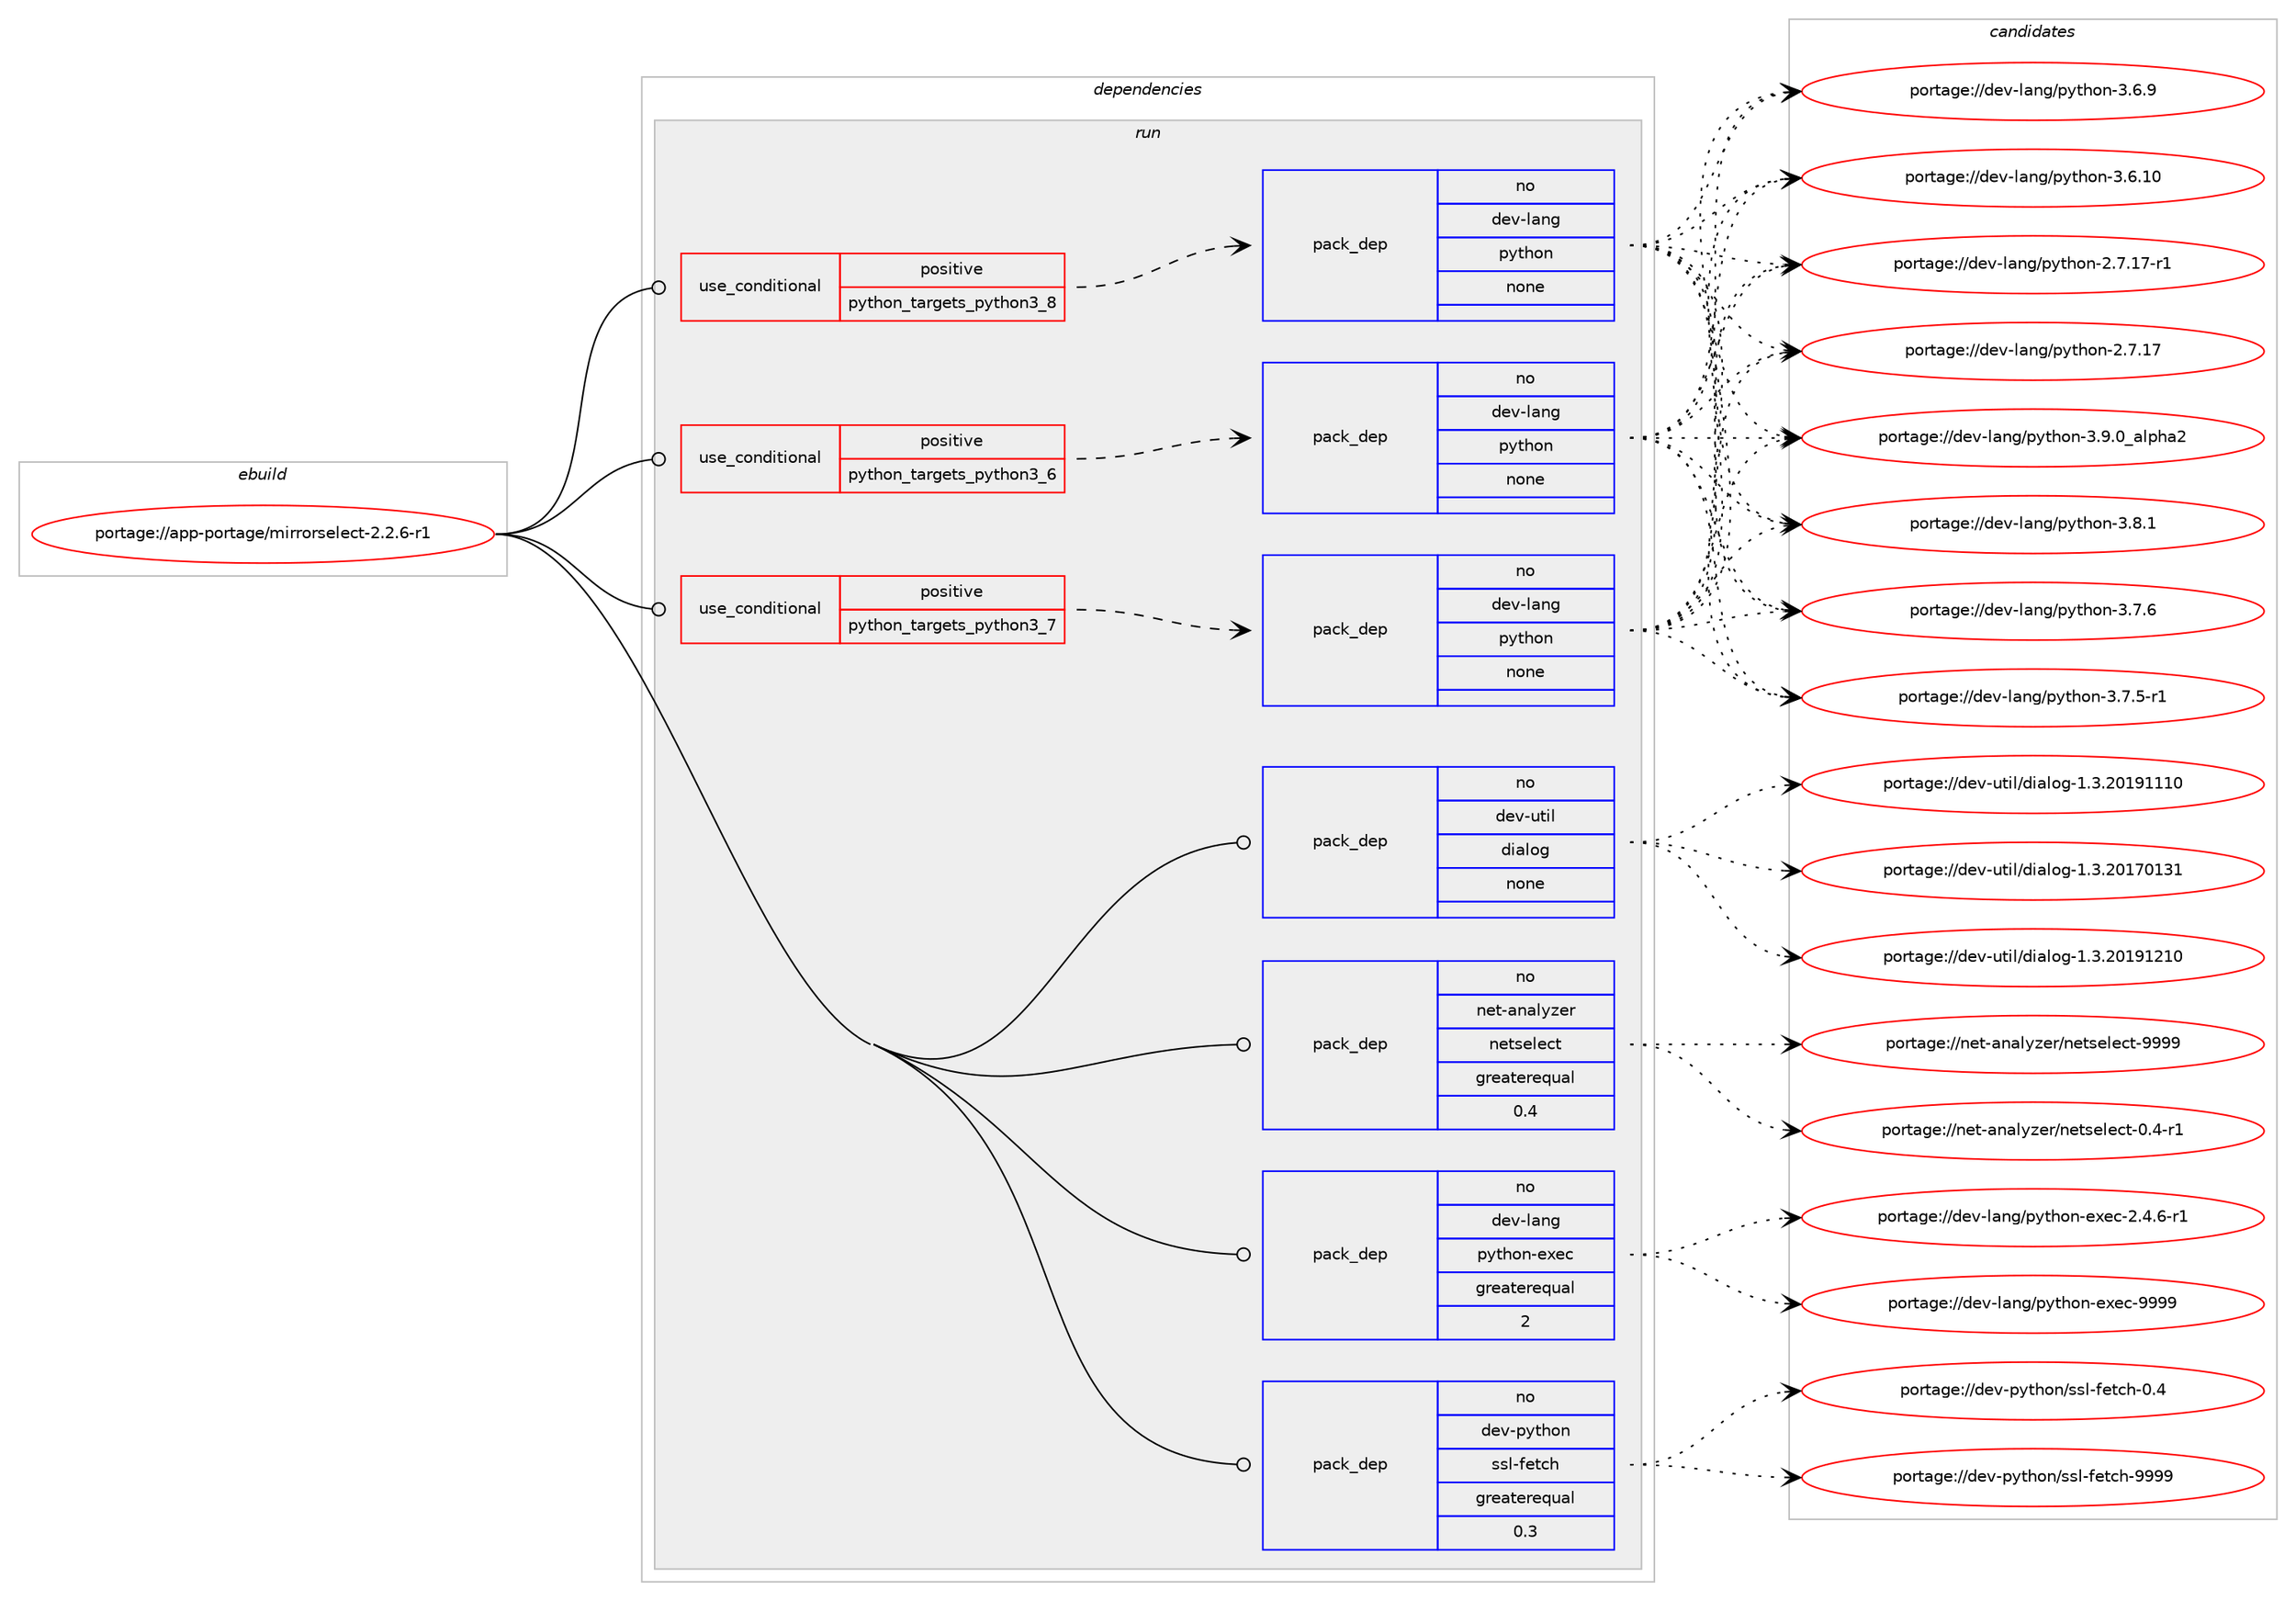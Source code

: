 digraph prolog {

# *************
# Graph options
# *************

newrank=true;
concentrate=true;
compound=true;
graph [rankdir=LR,fontname=Helvetica,fontsize=10,ranksep=1.5];#, ranksep=2.5, nodesep=0.2];
edge  [arrowhead=vee];
node  [fontname=Helvetica,fontsize=10];

# **********
# The ebuild
# **********

subgraph cluster_leftcol {
color=gray;
label=<<i>ebuild</i>>;
id [label="portage://app-portage/mirrorselect-2.2.6-r1", color=red, width=4, href="../app-portage/mirrorselect-2.2.6-r1.svg"];
}

# ****************
# The dependencies
# ****************

subgraph cluster_midcol {
color=gray;
label=<<i>dependencies</i>>;
subgraph cluster_compile {
fillcolor="#eeeeee";
style=filled;
label=<<i>compile</i>>;
}
subgraph cluster_compileandrun {
fillcolor="#eeeeee";
style=filled;
label=<<i>compile and run</i>>;
}
subgraph cluster_run {
fillcolor="#eeeeee";
style=filled;
label=<<i>run</i>>;
subgraph cond141108 {
dependency601311 [label=<<TABLE BORDER="0" CELLBORDER="1" CELLSPACING="0" CELLPADDING="4"><TR><TD ROWSPAN="3" CELLPADDING="10">use_conditional</TD></TR><TR><TD>positive</TD></TR><TR><TD>python_targets_python3_6</TD></TR></TABLE>>, shape=none, color=red];
subgraph pack452170 {
dependency601312 [label=<<TABLE BORDER="0" CELLBORDER="1" CELLSPACING="0" CELLPADDING="4" WIDTH="220"><TR><TD ROWSPAN="6" CELLPADDING="30">pack_dep</TD></TR><TR><TD WIDTH="110">no</TD></TR><TR><TD>dev-lang</TD></TR><TR><TD>python</TD></TR><TR><TD>none</TD></TR><TR><TD></TD></TR></TABLE>>, shape=none, color=blue];
}
dependency601311:e -> dependency601312:w [weight=20,style="dashed",arrowhead="vee"];
}
id:e -> dependency601311:w [weight=20,style="solid",arrowhead="odot"];
subgraph cond141109 {
dependency601313 [label=<<TABLE BORDER="0" CELLBORDER="1" CELLSPACING="0" CELLPADDING="4"><TR><TD ROWSPAN="3" CELLPADDING="10">use_conditional</TD></TR><TR><TD>positive</TD></TR><TR><TD>python_targets_python3_7</TD></TR></TABLE>>, shape=none, color=red];
subgraph pack452171 {
dependency601314 [label=<<TABLE BORDER="0" CELLBORDER="1" CELLSPACING="0" CELLPADDING="4" WIDTH="220"><TR><TD ROWSPAN="6" CELLPADDING="30">pack_dep</TD></TR><TR><TD WIDTH="110">no</TD></TR><TR><TD>dev-lang</TD></TR><TR><TD>python</TD></TR><TR><TD>none</TD></TR><TR><TD></TD></TR></TABLE>>, shape=none, color=blue];
}
dependency601313:e -> dependency601314:w [weight=20,style="dashed",arrowhead="vee"];
}
id:e -> dependency601313:w [weight=20,style="solid",arrowhead="odot"];
subgraph cond141110 {
dependency601315 [label=<<TABLE BORDER="0" CELLBORDER="1" CELLSPACING="0" CELLPADDING="4"><TR><TD ROWSPAN="3" CELLPADDING="10">use_conditional</TD></TR><TR><TD>positive</TD></TR><TR><TD>python_targets_python3_8</TD></TR></TABLE>>, shape=none, color=red];
subgraph pack452172 {
dependency601316 [label=<<TABLE BORDER="0" CELLBORDER="1" CELLSPACING="0" CELLPADDING="4" WIDTH="220"><TR><TD ROWSPAN="6" CELLPADDING="30">pack_dep</TD></TR><TR><TD WIDTH="110">no</TD></TR><TR><TD>dev-lang</TD></TR><TR><TD>python</TD></TR><TR><TD>none</TD></TR><TR><TD></TD></TR></TABLE>>, shape=none, color=blue];
}
dependency601315:e -> dependency601316:w [weight=20,style="dashed",arrowhead="vee"];
}
id:e -> dependency601315:w [weight=20,style="solid",arrowhead="odot"];
subgraph pack452173 {
dependency601317 [label=<<TABLE BORDER="0" CELLBORDER="1" CELLSPACING="0" CELLPADDING="4" WIDTH="220"><TR><TD ROWSPAN="6" CELLPADDING="30">pack_dep</TD></TR><TR><TD WIDTH="110">no</TD></TR><TR><TD>dev-lang</TD></TR><TR><TD>python-exec</TD></TR><TR><TD>greaterequal</TD></TR><TR><TD>2</TD></TR></TABLE>>, shape=none, color=blue];
}
id:e -> dependency601317:w [weight=20,style="solid",arrowhead="odot"];
subgraph pack452174 {
dependency601318 [label=<<TABLE BORDER="0" CELLBORDER="1" CELLSPACING="0" CELLPADDING="4" WIDTH="220"><TR><TD ROWSPAN="6" CELLPADDING="30">pack_dep</TD></TR><TR><TD WIDTH="110">no</TD></TR><TR><TD>dev-python</TD></TR><TR><TD>ssl-fetch</TD></TR><TR><TD>greaterequal</TD></TR><TR><TD>0.3</TD></TR></TABLE>>, shape=none, color=blue];
}
id:e -> dependency601318:w [weight=20,style="solid",arrowhead="odot"];
subgraph pack452175 {
dependency601319 [label=<<TABLE BORDER="0" CELLBORDER="1" CELLSPACING="0" CELLPADDING="4" WIDTH="220"><TR><TD ROWSPAN="6" CELLPADDING="30">pack_dep</TD></TR><TR><TD WIDTH="110">no</TD></TR><TR><TD>dev-util</TD></TR><TR><TD>dialog</TD></TR><TR><TD>none</TD></TR><TR><TD></TD></TR></TABLE>>, shape=none, color=blue];
}
id:e -> dependency601319:w [weight=20,style="solid",arrowhead="odot"];
subgraph pack452176 {
dependency601320 [label=<<TABLE BORDER="0" CELLBORDER="1" CELLSPACING="0" CELLPADDING="4" WIDTH="220"><TR><TD ROWSPAN="6" CELLPADDING="30">pack_dep</TD></TR><TR><TD WIDTH="110">no</TD></TR><TR><TD>net-analyzer</TD></TR><TR><TD>netselect</TD></TR><TR><TD>greaterequal</TD></TR><TR><TD>0.4</TD></TR></TABLE>>, shape=none, color=blue];
}
id:e -> dependency601320:w [weight=20,style="solid",arrowhead="odot"];
}
}

# **************
# The candidates
# **************

subgraph cluster_choices {
rank=same;
color=gray;
label=<<i>candidates</i>>;

subgraph choice452170 {
color=black;
nodesep=1;
choice10010111845108971101034711212111610411111045514657464895971081121049750 [label="portage://dev-lang/python-3.9.0_alpha2", color=red, width=4,href="../dev-lang/python-3.9.0_alpha2.svg"];
choice100101118451089711010347112121116104111110455146564649 [label="portage://dev-lang/python-3.8.1", color=red, width=4,href="../dev-lang/python-3.8.1.svg"];
choice100101118451089711010347112121116104111110455146554654 [label="portage://dev-lang/python-3.7.6", color=red, width=4,href="../dev-lang/python-3.7.6.svg"];
choice1001011184510897110103471121211161041111104551465546534511449 [label="portage://dev-lang/python-3.7.5-r1", color=red, width=4,href="../dev-lang/python-3.7.5-r1.svg"];
choice100101118451089711010347112121116104111110455146544657 [label="portage://dev-lang/python-3.6.9", color=red, width=4,href="../dev-lang/python-3.6.9.svg"];
choice10010111845108971101034711212111610411111045514654464948 [label="portage://dev-lang/python-3.6.10", color=red, width=4,href="../dev-lang/python-3.6.10.svg"];
choice100101118451089711010347112121116104111110455046554649554511449 [label="portage://dev-lang/python-2.7.17-r1", color=red, width=4,href="../dev-lang/python-2.7.17-r1.svg"];
choice10010111845108971101034711212111610411111045504655464955 [label="portage://dev-lang/python-2.7.17", color=red, width=4,href="../dev-lang/python-2.7.17.svg"];
dependency601312:e -> choice10010111845108971101034711212111610411111045514657464895971081121049750:w [style=dotted,weight="100"];
dependency601312:e -> choice100101118451089711010347112121116104111110455146564649:w [style=dotted,weight="100"];
dependency601312:e -> choice100101118451089711010347112121116104111110455146554654:w [style=dotted,weight="100"];
dependency601312:e -> choice1001011184510897110103471121211161041111104551465546534511449:w [style=dotted,weight="100"];
dependency601312:e -> choice100101118451089711010347112121116104111110455146544657:w [style=dotted,weight="100"];
dependency601312:e -> choice10010111845108971101034711212111610411111045514654464948:w [style=dotted,weight="100"];
dependency601312:e -> choice100101118451089711010347112121116104111110455046554649554511449:w [style=dotted,weight="100"];
dependency601312:e -> choice10010111845108971101034711212111610411111045504655464955:w [style=dotted,weight="100"];
}
subgraph choice452171 {
color=black;
nodesep=1;
choice10010111845108971101034711212111610411111045514657464895971081121049750 [label="portage://dev-lang/python-3.9.0_alpha2", color=red, width=4,href="../dev-lang/python-3.9.0_alpha2.svg"];
choice100101118451089711010347112121116104111110455146564649 [label="portage://dev-lang/python-3.8.1", color=red, width=4,href="../dev-lang/python-3.8.1.svg"];
choice100101118451089711010347112121116104111110455146554654 [label="portage://dev-lang/python-3.7.6", color=red, width=4,href="../dev-lang/python-3.7.6.svg"];
choice1001011184510897110103471121211161041111104551465546534511449 [label="portage://dev-lang/python-3.7.5-r1", color=red, width=4,href="../dev-lang/python-3.7.5-r1.svg"];
choice100101118451089711010347112121116104111110455146544657 [label="portage://dev-lang/python-3.6.9", color=red, width=4,href="../dev-lang/python-3.6.9.svg"];
choice10010111845108971101034711212111610411111045514654464948 [label="portage://dev-lang/python-3.6.10", color=red, width=4,href="../dev-lang/python-3.6.10.svg"];
choice100101118451089711010347112121116104111110455046554649554511449 [label="portage://dev-lang/python-2.7.17-r1", color=red, width=4,href="../dev-lang/python-2.7.17-r1.svg"];
choice10010111845108971101034711212111610411111045504655464955 [label="portage://dev-lang/python-2.7.17", color=red, width=4,href="../dev-lang/python-2.7.17.svg"];
dependency601314:e -> choice10010111845108971101034711212111610411111045514657464895971081121049750:w [style=dotted,weight="100"];
dependency601314:e -> choice100101118451089711010347112121116104111110455146564649:w [style=dotted,weight="100"];
dependency601314:e -> choice100101118451089711010347112121116104111110455146554654:w [style=dotted,weight="100"];
dependency601314:e -> choice1001011184510897110103471121211161041111104551465546534511449:w [style=dotted,weight="100"];
dependency601314:e -> choice100101118451089711010347112121116104111110455146544657:w [style=dotted,weight="100"];
dependency601314:e -> choice10010111845108971101034711212111610411111045514654464948:w [style=dotted,weight="100"];
dependency601314:e -> choice100101118451089711010347112121116104111110455046554649554511449:w [style=dotted,weight="100"];
dependency601314:e -> choice10010111845108971101034711212111610411111045504655464955:w [style=dotted,weight="100"];
}
subgraph choice452172 {
color=black;
nodesep=1;
choice10010111845108971101034711212111610411111045514657464895971081121049750 [label="portage://dev-lang/python-3.9.0_alpha2", color=red, width=4,href="../dev-lang/python-3.9.0_alpha2.svg"];
choice100101118451089711010347112121116104111110455146564649 [label="portage://dev-lang/python-3.8.1", color=red, width=4,href="../dev-lang/python-3.8.1.svg"];
choice100101118451089711010347112121116104111110455146554654 [label="portage://dev-lang/python-3.7.6", color=red, width=4,href="../dev-lang/python-3.7.6.svg"];
choice1001011184510897110103471121211161041111104551465546534511449 [label="portage://dev-lang/python-3.7.5-r1", color=red, width=4,href="../dev-lang/python-3.7.5-r1.svg"];
choice100101118451089711010347112121116104111110455146544657 [label="portage://dev-lang/python-3.6.9", color=red, width=4,href="../dev-lang/python-3.6.9.svg"];
choice10010111845108971101034711212111610411111045514654464948 [label="portage://dev-lang/python-3.6.10", color=red, width=4,href="../dev-lang/python-3.6.10.svg"];
choice100101118451089711010347112121116104111110455046554649554511449 [label="portage://dev-lang/python-2.7.17-r1", color=red, width=4,href="../dev-lang/python-2.7.17-r1.svg"];
choice10010111845108971101034711212111610411111045504655464955 [label="portage://dev-lang/python-2.7.17", color=red, width=4,href="../dev-lang/python-2.7.17.svg"];
dependency601316:e -> choice10010111845108971101034711212111610411111045514657464895971081121049750:w [style=dotted,weight="100"];
dependency601316:e -> choice100101118451089711010347112121116104111110455146564649:w [style=dotted,weight="100"];
dependency601316:e -> choice100101118451089711010347112121116104111110455146554654:w [style=dotted,weight="100"];
dependency601316:e -> choice1001011184510897110103471121211161041111104551465546534511449:w [style=dotted,weight="100"];
dependency601316:e -> choice100101118451089711010347112121116104111110455146544657:w [style=dotted,weight="100"];
dependency601316:e -> choice10010111845108971101034711212111610411111045514654464948:w [style=dotted,weight="100"];
dependency601316:e -> choice100101118451089711010347112121116104111110455046554649554511449:w [style=dotted,weight="100"];
dependency601316:e -> choice10010111845108971101034711212111610411111045504655464955:w [style=dotted,weight="100"];
}
subgraph choice452173 {
color=black;
nodesep=1;
choice10010111845108971101034711212111610411111045101120101994557575757 [label="portage://dev-lang/python-exec-9999", color=red, width=4,href="../dev-lang/python-exec-9999.svg"];
choice10010111845108971101034711212111610411111045101120101994550465246544511449 [label="portage://dev-lang/python-exec-2.4.6-r1", color=red, width=4,href="../dev-lang/python-exec-2.4.6-r1.svg"];
dependency601317:e -> choice10010111845108971101034711212111610411111045101120101994557575757:w [style=dotted,weight="100"];
dependency601317:e -> choice10010111845108971101034711212111610411111045101120101994550465246544511449:w [style=dotted,weight="100"];
}
subgraph choice452174 {
color=black;
nodesep=1;
choice100101118451121211161041111104711511510845102101116991044557575757 [label="portage://dev-python/ssl-fetch-9999", color=red, width=4,href="../dev-python/ssl-fetch-9999.svg"];
choice1001011184511212111610411111047115115108451021011169910445484652 [label="portage://dev-python/ssl-fetch-0.4", color=red, width=4,href="../dev-python/ssl-fetch-0.4.svg"];
dependency601318:e -> choice100101118451121211161041111104711511510845102101116991044557575757:w [style=dotted,weight="100"];
dependency601318:e -> choice1001011184511212111610411111047115115108451021011169910445484652:w [style=dotted,weight="100"];
}
subgraph choice452175 {
color=black;
nodesep=1;
choice10010111845117116105108471001059710811110345494651465048495749504948 [label="portage://dev-util/dialog-1.3.20191210", color=red, width=4,href="../dev-util/dialog-1.3.20191210.svg"];
choice10010111845117116105108471001059710811110345494651465048495749494948 [label="portage://dev-util/dialog-1.3.20191110", color=red, width=4,href="../dev-util/dialog-1.3.20191110.svg"];
choice10010111845117116105108471001059710811110345494651465048495548495149 [label="portage://dev-util/dialog-1.3.20170131", color=red, width=4,href="../dev-util/dialog-1.3.20170131.svg"];
dependency601319:e -> choice10010111845117116105108471001059710811110345494651465048495749504948:w [style=dotted,weight="100"];
dependency601319:e -> choice10010111845117116105108471001059710811110345494651465048495749494948:w [style=dotted,weight="100"];
dependency601319:e -> choice10010111845117116105108471001059710811110345494651465048495548495149:w [style=dotted,weight="100"];
}
subgraph choice452176 {
color=black;
nodesep=1;
choice11010111645971109710812112210111447110101116115101108101991164557575757 [label="portage://net-analyzer/netselect-9999", color=red, width=4,href="../net-analyzer/netselect-9999.svg"];
choice1101011164597110971081211221011144711010111611510110810199116454846524511449 [label="portage://net-analyzer/netselect-0.4-r1", color=red, width=4,href="../net-analyzer/netselect-0.4-r1.svg"];
dependency601320:e -> choice11010111645971109710812112210111447110101116115101108101991164557575757:w [style=dotted,weight="100"];
dependency601320:e -> choice1101011164597110971081211221011144711010111611510110810199116454846524511449:w [style=dotted,weight="100"];
}
}

}
